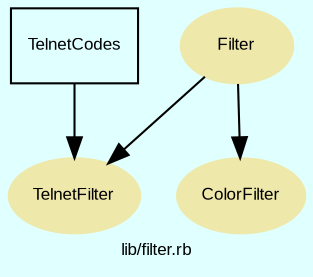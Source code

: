digraph TopLevel {
    compound = true
    bgcolor = lightcyan1
    fontname = Arial
    fontsize = 8
    label = "lib/filter.rb"
    node [
        fontname = Arial,
        fontsize = 8,
        color = black
    ]

    TelnetFilter [
        fontcolor = black,
        URL = "classes/TelnetFilter.html",
        shape = ellipse,
        color = palegoldenrod,
        style = filled,
        label = "TelnetFilter"
    ]

    Filter [
        fontcolor = black,
        URL = "classes/Filter.html",
        shape = ellipse,
        color = palegoldenrod,
        style = filled,
        label = "Filter"
    ]

    ColorFilter [
        fontcolor = black,
        URL = "classes/ColorFilter.html",
        shape = ellipse,
        color = palegoldenrod,
        style = filled,
        label = "ColorFilter"
    ]

    TelnetCodes [
        URL = "classes/TelnetCodes.html",
        shape = box,
        label = "TelnetCodes"
    ]

    TelnetCodes -> TelnetFilter [

    ]

    Filter -> TelnetFilter [

    ]

    Filter -> ColorFilter [

    ]

}

